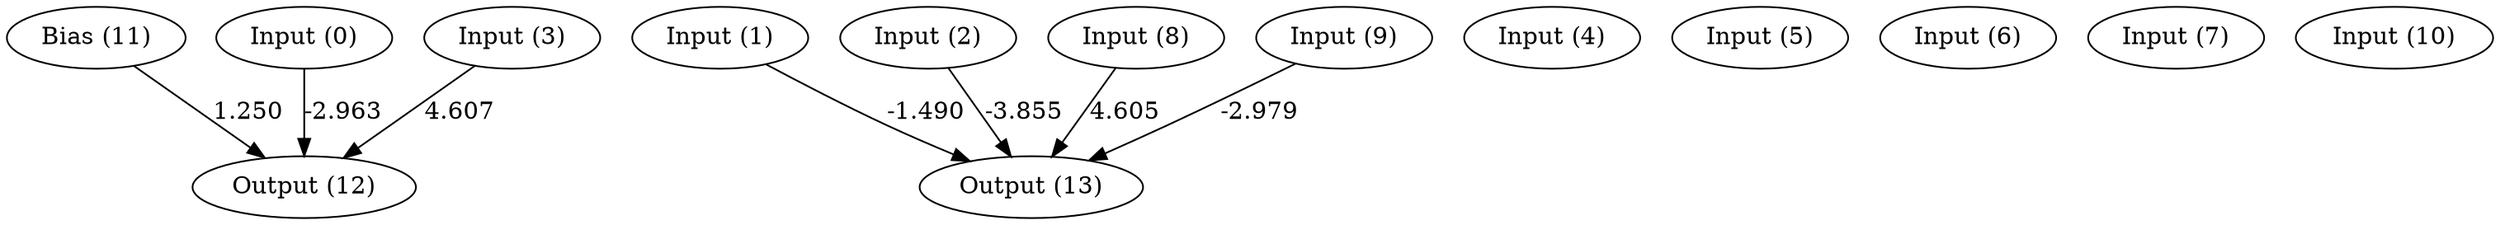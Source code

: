 digraph G {
  11 [ label="Bias (11)" ];
  0 [ label="Input (0)" ];
  1 [ label="Input (1)" ];
  2 [ label="Input (2)" ];
  3 [ label="Input (3)" ];
  4 [ label="Input (4)" ];
  5 [ label="Input (5)" ];
  6 [ label="Input (6)" ];
  7 [ label="Input (7)" ];
  8 [ label="Input (8)" ];
  9 [ label="Input (9)" ];
  10 [ label="Input (10)" ];
  12 [ label="Output (12)" ];
  13 [ label="Output (13)" ];
  { rank=same 11 0 1 2 3 4 5 6 7 8 9 10 }
  { rank=same 12 13 }
  11 -> 12 [ label="1.250" ];
  0 -> 12 [ label="-2.963" ];
  1 -> 13 [ label="-1.490" ];
  2 -> 13 [ label="-3.855" ];
  3 -> 12 [ label="4.607" ];
  8 -> 13 [ label="4.605" ];
  9 -> 13 [ label="-2.979" ];
}
